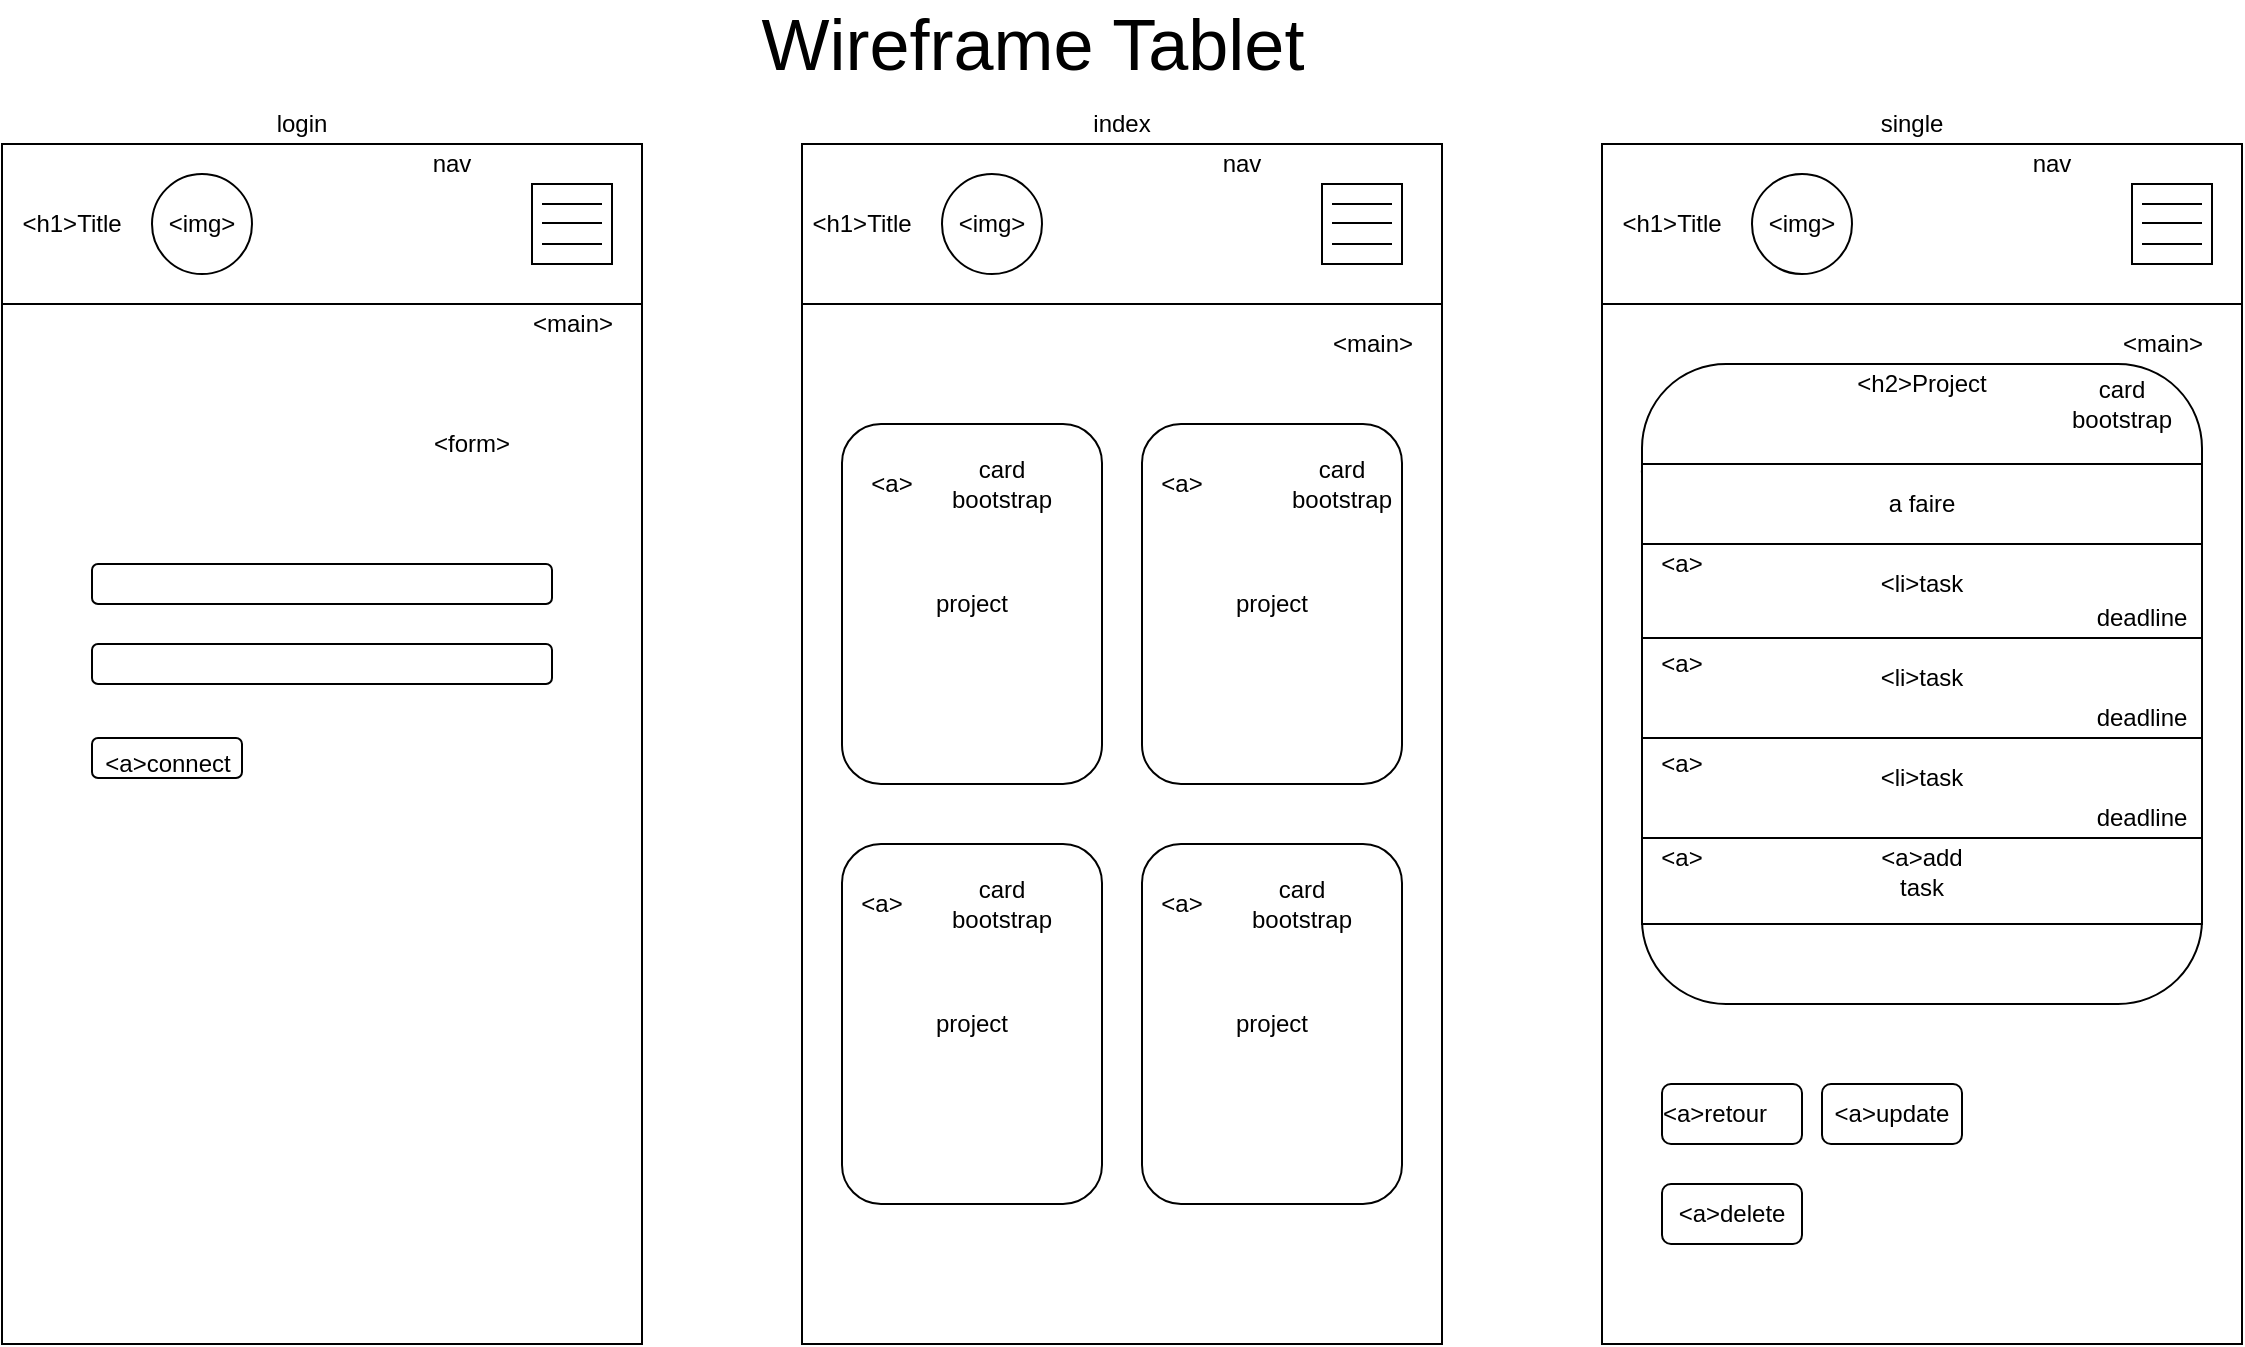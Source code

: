 <mxfile version="13.7.9" type="device"><diagram id="njBC9ovDh-AQqq5WUAgq" name="Page-1"><mxGraphModel dx="1264" dy="592" grid="1" gridSize="10" guides="1" tooltips="1" connect="1" arrows="1" fold="1" page="1" pageScale="1" pageWidth="1169" pageHeight="827" math="0" shadow="0"><root><mxCell id="0"/><mxCell id="1" parent="0"/><mxCell id="dNQTzuqgA9dqc8bfMhr6-2" value="&lt;span style=&quot;color: rgba(0 , 0 , 0 , 0) ; font-family: monospace ; font-size: 0px&quot;&gt;%3CmxGraphModel%3E%3Croot%3E%3CmxCell%20id%3D%220%22%2F%3E%3CmxCell%20id%3D%221%22%20parent%3D%220%22%2F%3E%3CmxCell%20id%3D%222%22%20value%3D%22%26lt%3Bspan%20style%3D%26quot%3Bcolor%3A%20rgba(0%20%2C%200%20%2C%200%20%2C%200)%20%3B%20font-family%3A%20monospace%20%3B%20font-size%3A%200px%26quot%3B%26gt%3B%253CmxGraphModel%253E%253Croot%253E%253CmxCell%2520id%253D%25220%2522%252F%253E%253CmxCell%2520id%253D%25221%2522%2520parent%253D%25220%2522%252F%253E%253CmxCell%2520id%253D%25222%2522%2520value%253D%2522%2522%2520style%253D%2522rounded%253D1%253BwhiteSpace%253Dwrap%253Bhtml%253D1%253B%2522%2520vertex%253D%25221%2522%2520parent%253D%25221%2522%253E%253CmxGeometry%2520x%253D%2522220%2522%2520y%253D%2522360%2522%2520width%253D%2522380%2522%2520height%253D%252220%2522%2520as%253D%2522geometry%2522%252F%253E%253C%252FmxCell%253E%253CmxCell%2520id%253D%25223%2522%2520value%253D%2522%2522%2520style%253D%2522rounded%253D1%253BwhiteSpace%253Dwrap%253Bhtml%253D1%253B%2522%2520vertex%253D%25221%2522%2520parent%253D%25221%2522%253E%253CmxGeometry%2520x%253D%2522220%2522%2520y%253D%2522420%2522%2520width%253D%2522380%2522%2520height%253D%252220%2522%2520as%253D%2522geometry%2522%252F%253E%253C%252FmxCell%253E%253CmxCell%2520id%253D%25224%2522%2520value%253D%2522%2526amp%253Blt%253Bbutton%2526amp%253Bgt%253Bconnect%2522%2520style%253D%2522rounded%253D1%253BwhiteSpace%253Dwrap%253Bhtml%253D1%253B%2522%2520vertex%253D%25221%2522%2520parent%253D%25221%2522%253E%253CmxGeometry%2520x%253D%2522220%2522%2520y%253D%2522480%2522%2520width%253D%252260%2522%2520height%253D%252220%2522%2520as%253D%2522geometry%2522%252F%253E%253C%252FmxCell%253E%253CmxCell%2520id%253D%25225%2522%2520value%253D%2522%2526amp%253Blt%253Bform%2526amp%253Bgt%253B%2522%2520style%253D%2522text%253Bhtml%253D1%253BstrokeColor%253Dnone%253BfillColor%253Dnone%253Balign%253Dcenter%253BverticalAlign%253Dmiddle%253BwhiteSpace%253Dwrap%253Brounded%253D0%253B%2522%2520vertex%253D%25221%2522%2520parent%253D%25221%2522%253E%253CmxGeometry%2520x%253D%2522580%2522%2520y%253D%2522320%2522%2520width%253D%252240%2522%2520height%253D%252220%2522%2520as%253D%2522geometry%2522%252F%253E%253C%252FmxCell%253E%253C%252Froot%253E%253C%252FmxGraphModel%253E%26lt%3B%2Fspan%26gt%3B%22%20style%3D%22rounded%3D1%3BwhiteSpace%3Dwrap%3Bhtml%3D1%3B%22%20vertex%3D%221%22%20parent%3D%221%22%3E%3CmxGeometry%20x%3D%2285%22%20y%3D%22290%22%20width%3D%22230%22%20height%3D%2220%22%20as%3D%22geometry%22%2F%3E%3C%2FmxCell%3E%3C%2Froot%3E%3C%2FmxGraphModel%3E&lt;/span&gt;" style="rounded=0;whiteSpace=wrap;html=1;" parent="1" vertex="1"><mxGeometry x="40" y="160" width="320" height="520" as="geometry"/></mxCell><mxCell id="dNQTzuqgA9dqc8bfMhr6-1" value="" style="rounded=0;whiteSpace=wrap;html=1;" parent="1" vertex="1"><mxGeometry x="40" y="80" width="320" height="80" as="geometry"/></mxCell><mxCell id="dNQTzuqgA9dqc8bfMhr6-8" value="" style="group" parent="1" vertex="1" connectable="0"><mxGeometry x="305" y="100" width="40" height="40" as="geometry"/></mxCell><mxCell id="dNQTzuqgA9dqc8bfMhr6-4" value="" style="rounded=0;whiteSpace=wrap;html=1;" parent="dNQTzuqgA9dqc8bfMhr6-8" vertex="1"><mxGeometry width="40" height="40" as="geometry"/></mxCell><mxCell id="dNQTzuqgA9dqc8bfMhr6-5" value="" style="endArrow=none;html=1;" parent="dNQTzuqgA9dqc8bfMhr6-8" edge="1"><mxGeometry width="50" height="50" relative="1" as="geometry"><mxPoint x="5" y="10" as="sourcePoint"/><mxPoint x="35" y="10" as="targetPoint"/></mxGeometry></mxCell><mxCell id="dNQTzuqgA9dqc8bfMhr6-6" value="" style="endArrow=none;html=1;" parent="dNQTzuqgA9dqc8bfMhr6-8" edge="1"><mxGeometry width="50" height="50" relative="1" as="geometry"><mxPoint x="5" y="30" as="sourcePoint"/><mxPoint x="35" y="30" as="targetPoint"/></mxGeometry></mxCell><mxCell id="dNQTzuqgA9dqc8bfMhr6-7" value="" style="endArrow=none;html=1;" parent="dNQTzuqgA9dqc8bfMhr6-8" edge="1"><mxGeometry width="50" height="50" relative="1" as="geometry"><mxPoint x="5" y="19.5" as="sourcePoint"/><mxPoint x="35" y="19.5" as="targetPoint"/></mxGeometry></mxCell><mxCell id="dNQTzuqgA9dqc8bfMhr6-9" value="&amp;lt;h1&amp;gt;Title" style="text;html=1;strokeColor=none;fillColor=none;align=center;verticalAlign=middle;whiteSpace=wrap;rounded=0;" parent="1" vertex="1"><mxGeometry x="55" y="110" width="40" height="20" as="geometry"/></mxCell><mxCell id="dNQTzuqgA9dqc8bfMhr6-14" value="&lt;font style=&quot;font-size: 36px&quot;&gt;Wireframe Tablet&lt;/font&gt;" style="text;html=1;align=center;verticalAlign=middle;resizable=0;points=[];autosize=1;" parent="1" vertex="1"><mxGeometry x="410" y="15" width="290" height="30" as="geometry"/></mxCell><mxCell id="dNQTzuqgA9dqc8bfMhr6-21" value="&amp;lt;main&amp;gt;" style="text;html=1;align=center;verticalAlign=middle;resizable=0;points=[];autosize=1;" parent="1" vertex="1"><mxGeometry x="295" y="160" width="60" height="20" as="geometry"/></mxCell><mxCell id="dNQTzuqgA9dqc8bfMhr6-46" value="" style="rounded=0;whiteSpace=wrap;html=1;" parent="1" vertex="1"><mxGeometry x="440" y="160" width="320" height="520" as="geometry"/></mxCell><mxCell id="dNQTzuqgA9dqc8bfMhr6-47" value="" style="rounded=0;whiteSpace=wrap;html=1;" parent="1" vertex="1"><mxGeometry x="440" y="80" width="320" height="80" as="geometry"/></mxCell><mxCell id="dNQTzuqgA9dqc8bfMhr6-49" value="" style="rounded=0;whiteSpace=wrap;html=1;" parent="1" vertex="1"><mxGeometry x="840" y="160" width="320" height="520" as="geometry"/></mxCell><mxCell id="dNQTzuqgA9dqc8bfMhr6-50" value="" style="rounded=0;whiteSpace=wrap;html=1;" parent="1" vertex="1"><mxGeometry x="840" y="80" width="320" height="80" as="geometry"/></mxCell><mxCell id="dNQTzuqgA9dqc8bfMhr6-72" value="&amp;lt;main&amp;gt;" style="text;html=1;align=center;verticalAlign=middle;resizable=0;points=[];autosize=1;" parent="1" vertex="1"><mxGeometry x="695" y="170" width="60" height="20" as="geometry"/></mxCell><mxCell id="dNQTzuqgA9dqc8bfMhr6-73" value="&amp;lt;main&amp;gt;" style="text;html=1;align=center;verticalAlign=middle;resizable=0;points=[];autosize=1;" parent="1" vertex="1"><mxGeometry x="1090" y="170" width="60" height="20" as="geometry"/></mxCell><mxCell id="dNQTzuqgA9dqc8bfMhr6-75" value="" style="rounded=1;whiteSpace=wrap;html=1;" parent="1" vertex="1"><mxGeometry x="610" y="220" width="130" height="180" as="geometry"/></mxCell><mxCell id="dNQTzuqgA9dqc8bfMhr6-87" value="login" style="text;html=1;strokeColor=none;fillColor=none;align=center;verticalAlign=middle;whiteSpace=wrap;rounded=0;" parent="1" vertex="1"><mxGeometry x="170" y="60" width="40" height="20" as="geometry"/></mxCell><mxCell id="dNQTzuqgA9dqc8bfMhr6-88" value="index" style="text;html=1;strokeColor=none;fillColor=none;align=center;verticalAlign=middle;whiteSpace=wrap;rounded=0;" parent="1" vertex="1"><mxGeometry x="580" y="60" width="40" height="20" as="geometry"/></mxCell><mxCell id="dNQTzuqgA9dqc8bfMhr6-89" value="single" style="text;html=1;strokeColor=none;fillColor=none;align=center;verticalAlign=middle;whiteSpace=wrap;rounded=0;" parent="1" vertex="1"><mxGeometry x="975" y="60" width="40" height="20" as="geometry"/></mxCell><mxCell id="dNQTzuqgA9dqc8bfMhr6-90" value="" style="rounded=1;whiteSpace=wrap;html=1;" parent="1" vertex="1"><mxGeometry x="860" y="190" width="280" height="320" as="geometry"/></mxCell><mxCell id="dNQTzuqgA9dqc8bfMhr6-91" value="card&lt;br&gt;bootstrap" style="text;html=1;strokeColor=none;fillColor=none;align=center;verticalAlign=middle;whiteSpace=wrap;rounded=0;" parent="1" vertex="1"><mxGeometry x="1080" y="200" width="40" height="20" as="geometry"/></mxCell><mxCell id="dNQTzuqgA9dqc8bfMhr6-95" value="" style="rounded=1;whiteSpace=wrap;html=1;" parent="1" vertex="1"><mxGeometry x="950" y="550" width="70" height="30" as="geometry"/></mxCell><mxCell id="dNQTzuqgA9dqc8bfMhr6-96" value="" style="rounded=1;whiteSpace=wrap;html=1;" parent="1" vertex="1"><mxGeometry x="870" y="600" width="70" height="30" as="geometry"/></mxCell><mxCell id="dNQTzuqgA9dqc8bfMhr6-97" value="&amp;lt;a&amp;gt;delete" style="text;html=1;strokeColor=none;fillColor=none;align=center;verticalAlign=middle;whiteSpace=wrap;rounded=0;" parent="1" vertex="1"><mxGeometry x="880" y="605" width="50" height="20" as="geometry"/></mxCell><mxCell id="dNQTzuqgA9dqc8bfMhr6-99" value="&amp;lt;a&amp;gt;update" style="text;html=1;strokeColor=none;fillColor=none;align=center;verticalAlign=middle;whiteSpace=wrap;rounded=0;" parent="1" vertex="1"><mxGeometry x="965" y="555" width="40" height="20" as="geometry"/></mxCell><mxCell id="dNQTzuqgA9dqc8bfMhr6-104" value="&amp;lt;h2&amp;gt;Project" style="text;html=1;strokeColor=none;fillColor=none;align=center;verticalAlign=middle;whiteSpace=wrap;rounded=0;" parent="1" vertex="1"><mxGeometry x="980" y="190" width="40" height="20" as="geometry"/></mxCell><mxCell id="dNQTzuqgA9dqc8bfMhr6-108" value="" style="endArrow=none;html=1;exitX=-0.002;exitY=0.168;exitDx=0;exitDy=0;exitPerimeter=0;entryX=0.998;entryY=0.167;entryDx=0;entryDy=0;entryPerimeter=0;" parent="1" source="dNQTzuqgA9dqc8bfMhr6-90" target="dNQTzuqgA9dqc8bfMhr6-90" edge="1"><mxGeometry width="50" height="50" relative="1" as="geometry"><mxPoint x="710" y="450" as="sourcePoint"/><mxPoint x="760" y="400" as="targetPoint"/></mxGeometry></mxCell><mxCell id="dNQTzuqgA9dqc8bfMhr6-111" value="card bootstrap" style="text;html=1;strokeColor=none;fillColor=none;align=center;verticalAlign=middle;whiteSpace=wrap;rounded=0;" parent="1" vertex="1"><mxGeometry x="690" y="240" width="40" height="20" as="geometry"/></mxCell><mxCell id="dNQTzuqgA9dqc8bfMhr6-112" value="project" style="text;html=1;strokeColor=none;fillColor=none;align=center;verticalAlign=middle;whiteSpace=wrap;rounded=0;" parent="1" vertex="1"><mxGeometry x="655" y="300" width="40" height="20" as="geometry"/></mxCell><mxCell id="dNQTzuqgA9dqc8bfMhr6-115" value="" style="group" parent="1" vertex="1" connectable="0"><mxGeometry x="460" y="220" width="130" height="180" as="geometry"/></mxCell><mxCell id="dNQTzuqgA9dqc8bfMhr6-74" value="" style="rounded=1;whiteSpace=wrap;html=1;" parent="dNQTzuqgA9dqc8bfMhr6-115" vertex="1"><mxGeometry width="130" height="180" as="geometry"/></mxCell><mxCell id="dNQTzuqgA9dqc8bfMhr6-83" value="card bootstrap" style="text;html=1;strokeColor=none;fillColor=none;align=center;verticalAlign=middle;whiteSpace=wrap;rounded=0;" parent="dNQTzuqgA9dqc8bfMhr6-115" vertex="1"><mxGeometry x="60" y="20" width="40" height="20" as="geometry"/></mxCell><mxCell id="dNQTzuqgA9dqc8bfMhr6-85" value="project" style="text;html=1;strokeColor=none;fillColor=none;align=center;verticalAlign=middle;whiteSpace=wrap;rounded=0;" parent="dNQTzuqgA9dqc8bfMhr6-115" vertex="1"><mxGeometry x="45" y="80" width="40" height="20" as="geometry"/></mxCell><mxCell id="qEQ3QoJjYaVvGnHhUSk5-50" value="&amp;lt;a&amp;gt;" style="text;html=1;strokeColor=none;fillColor=none;align=center;verticalAlign=middle;whiteSpace=wrap;rounded=0;" vertex="1" parent="dNQTzuqgA9dqc8bfMhr6-115"><mxGeometry x="5" y="20" width="40" height="20" as="geometry"/></mxCell><mxCell id="dNQTzuqgA9dqc8bfMhr6-116" value="" style="group" parent="1" vertex="1" connectable="0"><mxGeometry x="610" y="430" width="130" height="180" as="geometry"/></mxCell><mxCell id="dNQTzuqgA9dqc8bfMhr6-117" value="" style="rounded=1;whiteSpace=wrap;html=1;" parent="dNQTzuqgA9dqc8bfMhr6-116" vertex="1"><mxGeometry width="130" height="180" as="geometry"/></mxCell><mxCell id="dNQTzuqgA9dqc8bfMhr6-118" value="card bootstrap" style="text;html=1;strokeColor=none;fillColor=none;align=center;verticalAlign=middle;whiteSpace=wrap;rounded=0;" parent="dNQTzuqgA9dqc8bfMhr6-116" vertex="1"><mxGeometry x="60" y="20" width="40" height="20" as="geometry"/></mxCell><mxCell id="dNQTzuqgA9dqc8bfMhr6-119" value="project" style="text;html=1;strokeColor=none;fillColor=none;align=center;verticalAlign=middle;whiteSpace=wrap;rounded=0;" parent="dNQTzuqgA9dqc8bfMhr6-116" vertex="1"><mxGeometry x="45" y="80" width="40" height="20" as="geometry"/></mxCell><mxCell id="qEQ3QoJjYaVvGnHhUSk5-53" value="&amp;lt;a&amp;gt;" style="text;html=1;strokeColor=none;fillColor=none;align=center;verticalAlign=middle;whiteSpace=wrap;rounded=0;" vertex="1" parent="dNQTzuqgA9dqc8bfMhr6-116"><mxGeometry y="20" width="40" height="20" as="geometry"/></mxCell><mxCell id="dNQTzuqgA9dqc8bfMhr6-120" value="" style="group" parent="1" vertex="1" connectable="0"><mxGeometry x="460" y="430" width="130" height="180" as="geometry"/></mxCell><mxCell id="dNQTzuqgA9dqc8bfMhr6-121" value="" style="rounded=1;whiteSpace=wrap;html=1;" parent="dNQTzuqgA9dqc8bfMhr6-120" vertex="1"><mxGeometry width="130" height="180" as="geometry"/></mxCell><mxCell id="dNQTzuqgA9dqc8bfMhr6-122" value="card bootstrap" style="text;html=1;strokeColor=none;fillColor=none;align=center;verticalAlign=middle;whiteSpace=wrap;rounded=0;" parent="dNQTzuqgA9dqc8bfMhr6-120" vertex="1"><mxGeometry x="60" y="20" width="40" height="20" as="geometry"/></mxCell><mxCell id="dNQTzuqgA9dqc8bfMhr6-123" value="project" style="text;html=1;strokeColor=none;fillColor=none;align=center;verticalAlign=middle;whiteSpace=wrap;rounded=0;" parent="dNQTzuqgA9dqc8bfMhr6-120" vertex="1"><mxGeometry x="45" y="80" width="40" height="20" as="geometry"/></mxCell><mxCell id="qEQ3QoJjYaVvGnHhUSk5-52" value="&amp;lt;a&amp;gt;" style="text;html=1;strokeColor=none;fillColor=none;align=center;verticalAlign=middle;whiteSpace=wrap;rounded=0;" vertex="1" parent="dNQTzuqgA9dqc8bfMhr6-120"><mxGeometry y="20" width="40" height="20" as="geometry"/></mxCell><mxCell id="qEQ3QoJjYaVvGnHhUSk5-1" value="&lt;span style=&quot;color: rgba(0 , 0 , 0 , 0) ; font-family: monospace ; font-size: 0px&quot;&gt;%3CmxGraphModel%3E%3Croot%3E%3CmxCell%20id%3D%220%22%2F%3E%3CmxCell%20id%3D%221%22%20parent%3D%220%22%2F%3E%3CmxCell%20id%3D%222%22%20value%3D%22%22%20style%3D%22rounded%3D1%3BwhiteSpace%3Dwrap%3Bhtml%3D1%3B%22%20vertex%3D%221%22%20parent%3D%221%22%3E%3CmxGeometry%20x%3D%22220%22%20y%3D%22360%22%20width%3D%22380%22%20height%3D%2220%22%20as%3D%22geometry%22%2F%3E%3C%2FmxCell%3E%3CmxCell%20id%3D%223%22%20value%3D%22%22%20style%3D%22rounded%3D1%3BwhiteSpace%3Dwrap%3Bhtml%3D1%3B%22%20vertex%3D%221%22%20parent%3D%221%22%3E%3CmxGeometry%20x%3D%22220%22%20y%3D%22420%22%20width%3D%22380%22%20height%3D%2220%22%20as%3D%22geometry%22%2F%3E%3C%2FmxCell%3E%3CmxCell%20id%3D%224%22%20value%3D%22%26amp%3Blt%3Bbutton%26amp%3Bgt%3Bconnect%22%20style%3D%22rounded%3D1%3BwhiteSpace%3Dwrap%3Bhtml%3D1%3B%22%20vertex%3D%221%22%20parent%3D%221%22%3E%3CmxGeometry%20x%3D%22220%22%20y%3D%22480%22%20width%3D%2260%22%20height%3D%2220%22%20as%3D%22geometry%22%2F%3E%3C%2FmxCell%3E%3CmxCell%20id%3D%225%22%20value%3D%22%26amp%3Blt%3Bform%26amp%3Bgt%3B%22%20style%3D%22text%3Bhtml%3D1%3BstrokeColor%3Dnone%3BfillColor%3Dnone%3Balign%3Dcenter%3BverticalAlign%3Dmiddle%3BwhiteSpace%3Dwrap%3Brounded%3D0%3B%22%20vertex%3D%221%22%20parent%3D%221%22%3E%3CmxGeometry%20x%3D%22580%22%20y%3D%22320%22%20width%3D%2240%22%20height%3D%2220%22%20as%3D%22geometry%22%2F%3E%3C%2FmxCell%3E%3C%2Froot%3E%3C%2FmxGraphModel%3E&lt;/span&gt;" style="rounded=1;whiteSpace=wrap;html=1;" vertex="1" parent="1"><mxGeometry x="85" y="290" width="230" height="20" as="geometry"/></mxCell><mxCell id="qEQ3QoJjYaVvGnHhUSk5-6" value="&lt;span style=&quot;color: rgba(0 , 0 , 0 , 0) ; font-family: monospace ; font-size: 0px&quot;&gt;%3CmxGraphModel%3E%3Croot%3E%3CmxCell%20id%3D%220%22%2F%3E%3CmxCell%20id%3D%221%22%20parent%3D%220%22%2F%3E%3CmxCell%20id%3D%222%22%20value%3D%22%22%20style%3D%22rounded%3D1%3BwhiteSpace%3Dwrap%3Bhtml%3D1%3B%22%20vertex%3D%221%22%20parent%3D%221%22%3E%3CmxGeometry%20x%3D%22220%22%20y%3D%22360%22%20width%3D%22380%22%20height%3D%2220%22%20as%3D%22geometry%22%2F%3E%3C%2FmxCell%3E%3CmxCell%20id%3D%223%22%20value%3D%22%22%20style%3D%22rounded%3D1%3BwhiteSpace%3Dwrap%3Bhtml%3D1%3B%22%20vertex%3D%221%22%20parent%3D%221%22%3E%3CmxGeometry%20x%3D%22220%22%20y%3D%22420%22%20width%3D%22380%22%20height%3D%2220%22%20as%3D%22geometry%22%2F%3E%3C%2FmxCell%3E%3CmxCell%20id%3D%224%22%20value%3D%22%26amp%3Blt%3Bbutton%26amp%3Bgt%3Bconnect%22%20style%3D%22rounded%3D1%3BwhiteSpace%3Dwrap%3Bhtml%3D1%3B%22%20vertex%3D%221%22%20parent%3D%221%22%3E%3CmxGeometry%20x%3D%22220%22%20y%3D%22480%22%20width%3D%2260%22%20height%3D%2220%22%20as%3D%22geometry%22%2F%3E%3C%2FmxCell%3E%3CmxCell%20id%3D%225%22%20value%3D%22%26amp%3Blt%3Bform%26amp%3Bgt%3B%22%20style%3D%22text%3Bhtml%3D1%3BstrokeColor%3Dnone%3BfillColor%3Dnone%3Balign%3Dcenter%3BverticalAlign%3Dmiddle%3BwhiteSpace%3Dwrap%3Brounded%3D0%3B%22%20vertex%3D%221%22%20parent%3D%221%22%3E%3CmxGeometry%20x%3D%22580%22%20y%3D%22320%22%20width%3D%2240%22%20height%3D%2220%22%20as%3D%22geometry%22%2F%3E%3C%2FmxCell%3E%3C%2Froot%3E%3C%2FmxGraphModel%3E&lt;/span&gt;" style="rounded=1;whiteSpace=wrap;html=1;" vertex="1" parent="1"><mxGeometry x="85" y="330" width="230" height="20" as="geometry"/></mxCell><mxCell id="qEQ3QoJjYaVvGnHhUSk5-7" value="&lt;span style=&quot;color: rgba(0 , 0 , 0 , 0) ; font-family: monospace ; font-size: 0px&quot;&gt;a&lt;/span&gt;" style="rounded=1;whiteSpace=wrap;html=1;" vertex="1" parent="1"><mxGeometry x="85" y="377" width="75" height="20" as="geometry"/></mxCell><mxCell id="qEQ3QoJjYaVvGnHhUSk5-8" value="&amp;lt;form&amp;gt;" style="text;html=1;strokeColor=none;fillColor=none;align=center;verticalAlign=middle;whiteSpace=wrap;rounded=0;" vertex="1" parent="1"><mxGeometry x="255" y="220" width="40" height="20" as="geometry"/></mxCell><mxCell id="qEQ3QoJjYaVvGnHhUSk5-10" value="&amp;lt;a&amp;gt;connect" style="text;html=1;strokeColor=none;fillColor=none;align=center;verticalAlign=middle;whiteSpace=wrap;rounded=0;" vertex="1" parent="1"><mxGeometry x="103" y="380" width="40" height="20" as="geometry"/></mxCell><mxCell id="qEQ3QoJjYaVvGnHhUSk5-11" value="nav" style="text;html=1;strokeColor=none;fillColor=none;align=center;verticalAlign=middle;whiteSpace=wrap;rounded=0;" vertex="1" parent="1"><mxGeometry x="245" y="80" width="40" height="20" as="geometry"/></mxCell><mxCell id="qEQ3QoJjYaVvGnHhUSk5-13" value="&amp;lt;img&amp;gt;" style="ellipse;whiteSpace=wrap;html=1;aspect=fixed;" vertex="1" parent="1"><mxGeometry x="115" y="95" width="50" height="50" as="geometry"/></mxCell><mxCell id="qEQ3QoJjYaVvGnHhUSk5-14" value="" style="group" vertex="1" connectable="0" parent="1"><mxGeometry x="1105" y="100" width="40" height="40" as="geometry"/></mxCell><mxCell id="qEQ3QoJjYaVvGnHhUSk5-15" value="" style="rounded=0;whiteSpace=wrap;html=1;" vertex="1" parent="qEQ3QoJjYaVvGnHhUSk5-14"><mxGeometry width="40" height="40" as="geometry"/></mxCell><mxCell id="qEQ3QoJjYaVvGnHhUSk5-16" value="" style="endArrow=none;html=1;" edge="1" parent="qEQ3QoJjYaVvGnHhUSk5-14"><mxGeometry width="50" height="50" relative="1" as="geometry"><mxPoint x="5" y="10" as="sourcePoint"/><mxPoint x="35" y="10" as="targetPoint"/></mxGeometry></mxCell><mxCell id="qEQ3QoJjYaVvGnHhUSk5-17" value="" style="endArrow=none;html=1;" edge="1" parent="qEQ3QoJjYaVvGnHhUSk5-14"><mxGeometry width="50" height="50" relative="1" as="geometry"><mxPoint x="5" y="30" as="sourcePoint"/><mxPoint x="35" y="30" as="targetPoint"/></mxGeometry></mxCell><mxCell id="qEQ3QoJjYaVvGnHhUSk5-18" value="" style="endArrow=none;html=1;" edge="1" parent="qEQ3QoJjYaVvGnHhUSk5-14"><mxGeometry width="50" height="50" relative="1" as="geometry"><mxPoint x="5" y="19.5" as="sourcePoint"/><mxPoint x="35" y="19.5" as="targetPoint"/></mxGeometry></mxCell><mxCell id="qEQ3QoJjYaVvGnHhUSk5-19" value="&amp;lt;h1&amp;gt;Title" style="text;html=1;strokeColor=none;fillColor=none;align=center;verticalAlign=middle;whiteSpace=wrap;rounded=0;" vertex="1" parent="1"><mxGeometry x="855" y="110" width="40" height="20" as="geometry"/></mxCell><mxCell id="qEQ3QoJjYaVvGnHhUSk5-20" value="nav" style="text;html=1;strokeColor=none;fillColor=none;align=center;verticalAlign=middle;whiteSpace=wrap;rounded=0;" vertex="1" parent="1"><mxGeometry x="1045" y="80" width="40" height="20" as="geometry"/></mxCell><mxCell id="qEQ3QoJjYaVvGnHhUSk5-21" value="&amp;lt;img&amp;gt;" style="ellipse;whiteSpace=wrap;html=1;aspect=fixed;" vertex="1" parent="1"><mxGeometry x="915" y="95" width="50" height="50" as="geometry"/></mxCell><mxCell id="qEQ3QoJjYaVvGnHhUSk5-22" value="" style="group" vertex="1" connectable="0" parent="1"><mxGeometry x="700" y="100" width="40" height="40" as="geometry"/></mxCell><mxCell id="qEQ3QoJjYaVvGnHhUSk5-23" value="" style="rounded=0;whiteSpace=wrap;html=1;" vertex="1" parent="qEQ3QoJjYaVvGnHhUSk5-22"><mxGeometry width="40" height="40" as="geometry"/></mxCell><mxCell id="qEQ3QoJjYaVvGnHhUSk5-24" value="" style="endArrow=none;html=1;" edge="1" parent="qEQ3QoJjYaVvGnHhUSk5-22"><mxGeometry width="50" height="50" relative="1" as="geometry"><mxPoint x="5" y="10" as="sourcePoint"/><mxPoint x="35" y="10" as="targetPoint"/></mxGeometry></mxCell><mxCell id="qEQ3QoJjYaVvGnHhUSk5-25" value="" style="endArrow=none;html=1;" edge="1" parent="qEQ3QoJjYaVvGnHhUSk5-22"><mxGeometry width="50" height="50" relative="1" as="geometry"><mxPoint x="5" y="30" as="sourcePoint"/><mxPoint x="35" y="30" as="targetPoint"/></mxGeometry></mxCell><mxCell id="qEQ3QoJjYaVvGnHhUSk5-26" value="" style="endArrow=none;html=1;" edge="1" parent="qEQ3QoJjYaVvGnHhUSk5-22"><mxGeometry width="50" height="50" relative="1" as="geometry"><mxPoint x="5" y="19.5" as="sourcePoint"/><mxPoint x="35" y="19.5" as="targetPoint"/></mxGeometry></mxCell><mxCell id="qEQ3QoJjYaVvGnHhUSk5-27" value="&amp;lt;h1&amp;gt;Title" style="text;html=1;strokeColor=none;fillColor=none;align=center;verticalAlign=middle;whiteSpace=wrap;rounded=0;" vertex="1" parent="1"><mxGeometry x="450" y="110" width="40" height="20" as="geometry"/></mxCell><mxCell id="qEQ3QoJjYaVvGnHhUSk5-28" value="nav" style="text;html=1;strokeColor=none;fillColor=none;align=center;verticalAlign=middle;whiteSpace=wrap;rounded=0;" vertex="1" parent="1"><mxGeometry x="640" y="80" width="40" height="20" as="geometry"/></mxCell><mxCell id="qEQ3QoJjYaVvGnHhUSk5-29" value="&amp;lt;img&amp;gt;" style="ellipse;whiteSpace=wrap;html=1;aspect=fixed;" vertex="1" parent="1"><mxGeometry x="510" y="95" width="50" height="50" as="geometry"/></mxCell><mxCell id="qEQ3QoJjYaVvGnHhUSk5-39" value="a faire" style="rounded=0;whiteSpace=wrap;html=1;" vertex="1" parent="1"><mxGeometry x="860" y="240" width="280" height="40" as="geometry"/></mxCell><mxCell id="qEQ3QoJjYaVvGnHhUSk5-41" value="" style="rounded=0;whiteSpace=wrap;html=1;" vertex="1" parent="1"><mxGeometry x="860" y="280" width="280" height="50" as="geometry"/></mxCell><mxCell id="qEQ3QoJjYaVvGnHhUSk5-42" value="&amp;lt;li&amp;gt;task" style="text;html=1;strokeColor=none;fillColor=none;align=center;verticalAlign=middle;whiteSpace=wrap;rounded=0;" vertex="1" parent="1"><mxGeometry x="980" y="290" width="40" height="20" as="geometry"/></mxCell><mxCell id="qEQ3QoJjYaVvGnHhUSk5-43" value="" style="rounded=0;whiteSpace=wrap;html=1;" vertex="1" parent="1"><mxGeometry x="860" y="327" width="280" height="50" as="geometry"/></mxCell><mxCell id="qEQ3QoJjYaVvGnHhUSk5-44" value="&amp;lt;li&amp;gt;task" style="text;html=1;strokeColor=none;fillColor=none;align=center;verticalAlign=middle;whiteSpace=wrap;rounded=0;" vertex="1" parent="1"><mxGeometry x="980" y="337" width="40" height="20" as="geometry"/></mxCell><mxCell id="qEQ3QoJjYaVvGnHhUSk5-45" value="" style="rounded=0;whiteSpace=wrap;html=1;" vertex="1" parent="1"><mxGeometry x="860" y="377" width="280" height="50" as="geometry"/></mxCell><mxCell id="qEQ3QoJjYaVvGnHhUSk5-46" value="&amp;lt;li&amp;gt;task" style="text;html=1;strokeColor=none;fillColor=none;align=center;verticalAlign=middle;whiteSpace=wrap;rounded=0;" vertex="1" parent="1"><mxGeometry x="980" y="387" width="40" height="20" as="geometry"/></mxCell><mxCell id="qEQ3QoJjYaVvGnHhUSk5-47" value="" style="rounded=0;whiteSpace=wrap;html=1;" vertex="1" parent="1"><mxGeometry x="860" y="427" width="280" height="43" as="geometry"/></mxCell><mxCell id="qEQ3QoJjYaVvGnHhUSk5-48" value="&amp;lt;a&amp;gt;add task" style="text;html=1;strokeColor=none;fillColor=none;align=center;verticalAlign=middle;whiteSpace=wrap;rounded=0;" vertex="1" parent="1"><mxGeometry x="980" y="437" width="40" height="13" as="geometry"/></mxCell><mxCell id="dNQTzuqgA9dqc8bfMhr6-94" value="" style="rounded=1;whiteSpace=wrap;html=1;" parent="1" vertex="1"><mxGeometry x="870" y="550" width="70" height="30" as="geometry"/></mxCell><mxCell id="dNQTzuqgA9dqc8bfMhr6-98" value="&amp;lt;a&amp;gt;retour" style="text;html=1;strokeColor=none;fillColor=none;align=center;verticalAlign=middle;whiteSpace=wrap;rounded=0;" parent="1" vertex="1"><mxGeometry x="870" y="555" width="52.5" height="20" as="geometry"/></mxCell><mxCell id="qEQ3QoJjYaVvGnHhUSk5-51" value="&amp;lt;a&amp;gt;" style="text;html=1;strokeColor=none;fillColor=none;align=center;verticalAlign=middle;whiteSpace=wrap;rounded=0;" vertex="1" parent="1"><mxGeometry x="610" y="240" width="40" height="20" as="geometry"/></mxCell><mxCell id="qEQ3QoJjYaVvGnHhUSk5-54" value="&amp;lt;a&amp;gt;" style="text;html=1;strokeColor=none;fillColor=none;align=center;verticalAlign=middle;whiteSpace=wrap;rounded=0;" vertex="1" parent="1"><mxGeometry x="860" y="280" width="40" height="20" as="geometry"/></mxCell><mxCell id="qEQ3QoJjYaVvGnHhUSk5-55" value="&amp;lt;a&amp;gt;" style="text;html=1;strokeColor=none;fillColor=none;align=center;verticalAlign=middle;whiteSpace=wrap;rounded=0;" vertex="1" parent="1"><mxGeometry x="860" y="330" width="40" height="20" as="geometry"/></mxCell><mxCell id="qEQ3QoJjYaVvGnHhUSk5-57" value="&amp;lt;a&amp;gt;" style="text;html=1;strokeColor=none;fillColor=none;align=center;verticalAlign=middle;whiteSpace=wrap;rounded=0;" vertex="1" parent="1"><mxGeometry x="860" y="380" width="40" height="20" as="geometry"/></mxCell><mxCell id="qEQ3QoJjYaVvGnHhUSk5-58" value="&amp;lt;a&amp;gt;" style="text;html=1;strokeColor=none;fillColor=none;align=center;verticalAlign=middle;whiteSpace=wrap;rounded=0;" vertex="1" parent="1"><mxGeometry x="860" y="427" width="40" height="20" as="geometry"/></mxCell><mxCell id="qEQ3QoJjYaVvGnHhUSk5-59" value="deadline" style="text;html=1;strokeColor=none;fillColor=none;align=center;verticalAlign=middle;whiteSpace=wrap;rounded=0;" vertex="1" parent="1"><mxGeometry x="1090" y="307" width="40" height="20" as="geometry"/></mxCell><mxCell id="qEQ3QoJjYaVvGnHhUSk5-60" value="deadline" style="text;html=1;strokeColor=none;fillColor=none;align=center;verticalAlign=middle;whiteSpace=wrap;rounded=0;" vertex="1" parent="1"><mxGeometry x="1090" y="357" width="40" height="20" as="geometry"/></mxCell><mxCell id="qEQ3QoJjYaVvGnHhUSk5-61" value="deadline" style="text;html=1;strokeColor=none;fillColor=none;align=center;verticalAlign=middle;whiteSpace=wrap;rounded=0;" vertex="1" parent="1"><mxGeometry x="1090" y="407" width="40" height="20" as="geometry"/></mxCell></root></mxGraphModel></diagram></mxfile>